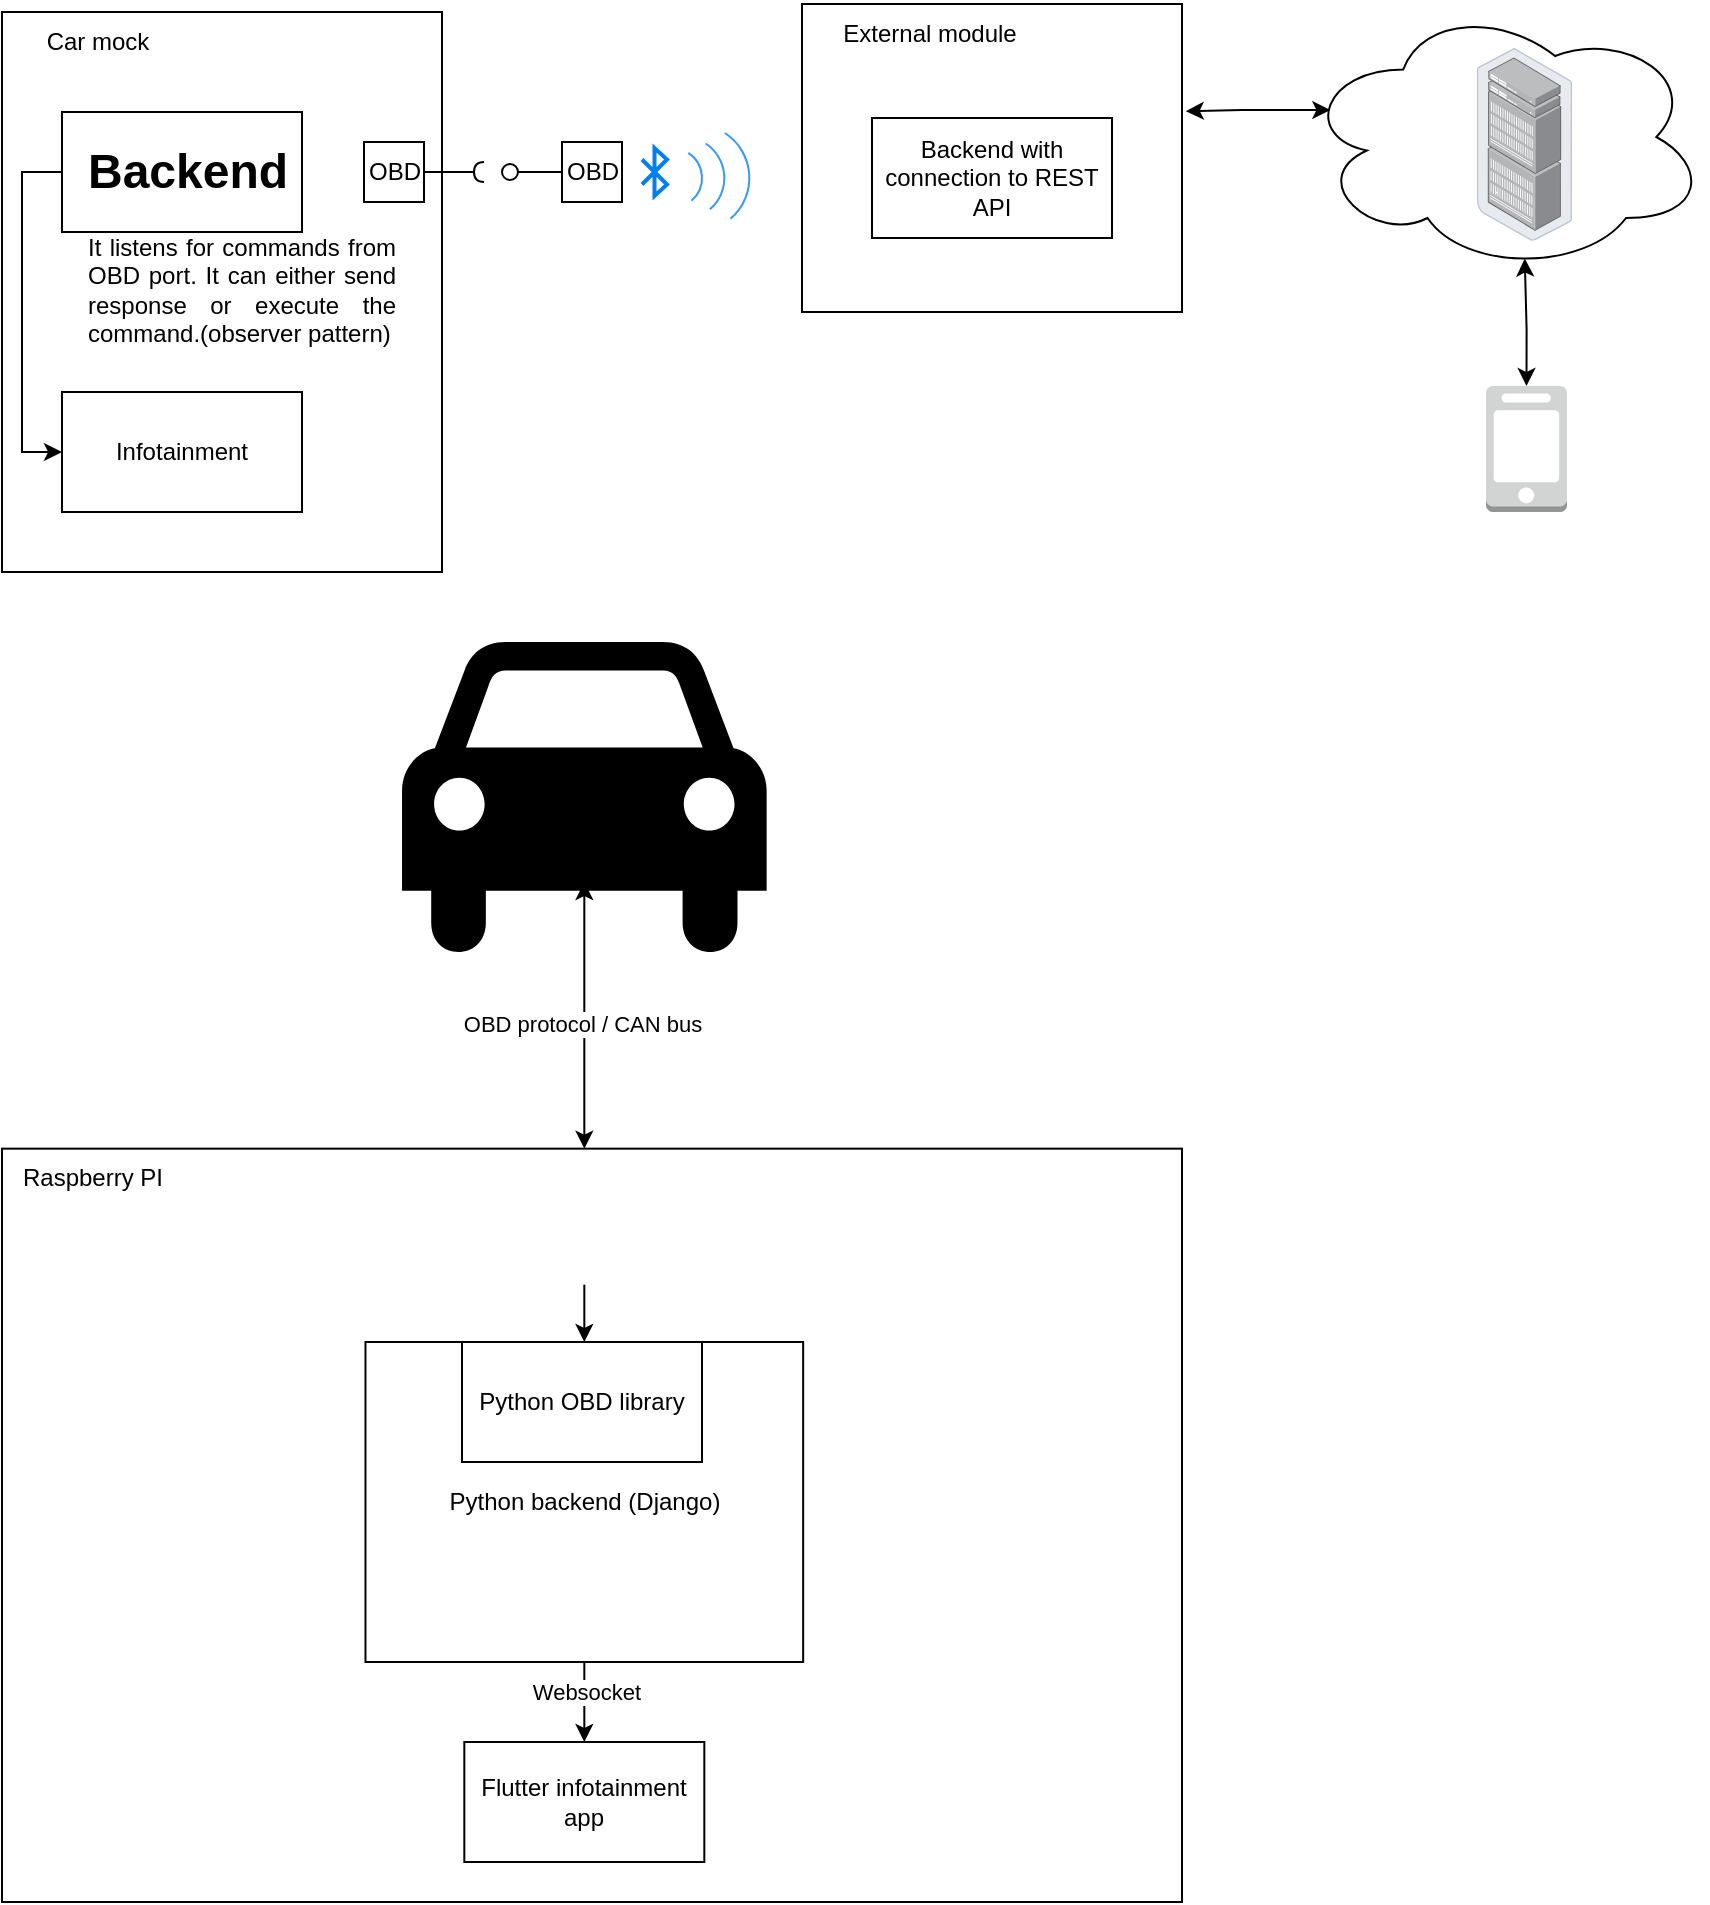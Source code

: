 <mxfile version="21.8.2" type="device">
  <diagram name="Page-1" id="FfOYeTEdOJJyps_bjXvP">
    <mxGraphModel dx="1301" dy="797" grid="1" gridSize="10" guides="1" tooltips="1" connect="1" arrows="1" fold="1" page="1" pageScale="1" pageWidth="850" pageHeight="1100" math="0" shadow="0">
      <root>
        <mxCell id="0" />
        <mxCell id="1" parent="0" />
        <mxCell id="tVhfGZEXtC0GMt8jrEwE-1" value="" style="rounded=0;whiteSpace=wrap;html=1;" vertex="1" parent="1">
          <mxGeometry y="5" width="220" height="280" as="geometry" />
        </mxCell>
        <mxCell id="tVhfGZEXtC0GMt8jrEwE-2" value="Car mock" style="text;html=1;strokeColor=none;fillColor=none;align=center;verticalAlign=middle;whiteSpace=wrap;rounded=0;" vertex="1" parent="1">
          <mxGeometry x="18" y="5" width="60" height="30" as="geometry" />
        </mxCell>
        <mxCell id="tVhfGZEXtC0GMt8jrEwE-3" value="" style="shape=image;html=1;verticalAlign=top;verticalLabelPosition=bottom;labelBackgroundColor=#ffffff;imageAspect=0;aspect=fixed;image=https://cdn1.iconfinder.com/data/icons/fruit-136/64/Fruit_iconfree_Filled_Outline_raspberry-healthy-organic-food-fruit_icon-128.png" vertex="1" parent="1">
          <mxGeometry y="11" width="18" height="18" as="geometry" />
        </mxCell>
        <mxCell id="tVhfGZEXtC0GMt8jrEwE-20" style="edgeStyle=orthogonalEdgeStyle;rounded=0;orthogonalLoop=1;jettySize=auto;html=1;exitX=0;exitY=0.5;exitDx=0;exitDy=0;entryX=0;entryY=0.5;entryDx=0;entryDy=0;" edge="1" parent="1" source="tVhfGZEXtC0GMt8jrEwE-4" target="tVhfGZEXtC0GMt8jrEwE-19">
          <mxGeometry relative="1" as="geometry" />
        </mxCell>
        <mxCell id="tVhfGZEXtC0GMt8jrEwE-4" value="" style="rounded=0;whiteSpace=wrap;html=1;" vertex="1" parent="1">
          <mxGeometry x="30" y="55" width="120" height="60" as="geometry" />
        </mxCell>
        <mxCell id="tVhfGZEXtC0GMt8jrEwE-5" value="&lt;h1&gt;Backend&lt;/h1&gt;&lt;p style=&quot;text-align: justify;&quot;&gt;It listens for commands from OBD port. It can either send response or execute the command.(observer pattern)&lt;/p&gt;" style="text;html=1;strokeColor=none;fillColor=none;spacing=5;spacingTop=-20;whiteSpace=wrap;overflow=hidden;rounded=0;" vertex="1" parent="1">
          <mxGeometry x="38" y="65" width="162" height="110" as="geometry" />
        </mxCell>
        <mxCell id="tVhfGZEXtC0GMt8jrEwE-6" value="OBD" style="html=1;rounded=0;" vertex="1" parent="1">
          <mxGeometry x="181" y="70" width="30" height="30" as="geometry" />
        </mxCell>
        <mxCell id="tVhfGZEXtC0GMt8jrEwE-7" value="" style="endArrow=none;html=1;rounded=0;align=center;verticalAlign=top;endFill=0;labelBackgroundColor=none;endSize=2;" edge="1" source="tVhfGZEXtC0GMt8jrEwE-6" target="tVhfGZEXtC0GMt8jrEwE-8" parent="1">
          <mxGeometry relative="1" as="geometry" />
        </mxCell>
        <mxCell id="tVhfGZEXtC0GMt8jrEwE-8" value="" style="shape=requiredInterface;html=1;fontSize=11;align=center;fillColor=none;points=[];aspect=fixed;resizable=0;verticalAlign=bottom;labelPosition=center;verticalLabelPosition=top;flipH=1;" vertex="1" parent="1">
          <mxGeometry x="236" y="80" width="5" height="10" as="geometry" />
        </mxCell>
        <mxCell id="tVhfGZEXtC0GMt8jrEwE-9" value="OBD" style="html=1;rounded=0;rotation=0;" vertex="1" parent="1">
          <mxGeometry x="280" y="70" width="30" height="30" as="geometry" />
        </mxCell>
        <mxCell id="tVhfGZEXtC0GMt8jrEwE-12" value="" style="endArrow=none;html=1;rounded=0;align=center;verticalAlign=top;endFill=0;labelBackgroundColor=none;endSize=2;" edge="1" parent="1" source="tVhfGZEXtC0GMt8jrEwE-9" target="tVhfGZEXtC0GMt8jrEwE-11">
          <mxGeometry relative="1" as="geometry">
            <mxPoint x="280" y="85" as="sourcePoint" />
            <mxPoint x="260" y="85" as="targetPoint" />
          </mxGeometry>
        </mxCell>
        <mxCell id="tVhfGZEXtC0GMt8jrEwE-11" value="" style="ellipse;html=1;fontSize=11;align=center;fillColor=none;points=[];aspect=fixed;resizable=0;verticalAlign=bottom;labelPosition=center;verticalLabelPosition=top;flipH=1;" vertex="1" parent="1">
          <mxGeometry x="250" y="81" width="8" height="8" as="geometry" />
        </mxCell>
        <mxCell id="tVhfGZEXtC0GMt8jrEwE-13" value="" style="html=1;verticalLabelPosition=bottom;align=center;labelBackgroundColor=#ffffff;verticalAlign=top;strokeWidth=2;strokeColor=#0080F0;shadow=0;dashed=0;shape=mxgraph.ios7.icons.bluetooth;pointerEvents=1" vertex="1" parent="1">
          <mxGeometry x="320" y="73" width="12.5" height="24" as="geometry" />
        </mxCell>
        <mxCell id="tVhfGZEXtC0GMt8jrEwE-14" value="" style="verticalLabelPosition=bottom;verticalAlign=top;html=1;shape=mxgraph.basic.arc;startAngle=0.3;endAngle=0.596;rotation=-75;fillColor=#dae8fc;strokeColor=#3399FF;" vertex="1" parent="1">
          <mxGeometry x="320" y="73" width="30" height="30" as="geometry" />
        </mxCell>
        <mxCell id="tVhfGZEXtC0GMt8jrEwE-15" value="" style="verticalLabelPosition=bottom;verticalAlign=top;html=1;shape=mxgraph.basic.arc;startAngle=0.3;endAngle=0.596;rotation=-75;fillColor=#dae8fc;strokeColor=#3399FF;" vertex="1" parent="1">
          <mxGeometry x="320" y="67.42" width="41.16" height="41.16" as="geometry" />
        </mxCell>
        <mxCell id="tVhfGZEXtC0GMt8jrEwE-16" value="" style="verticalLabelPosition=bottom;verticalAlign=top;html=1;shape=mxgraph.basic.arc;startAngle=0.3;endAngle=0.596;rotation=-75;fillColor=#dae8fc;strokeColor=#3399FF;" vertex="1" parent="1">
          <mxGeometry x="320" y="61.17" width="53.66" height="53.66" as="geometry" />
        </mxCell>
        <mxCell id="tVhfGZEXtC0GMt8jrEwE-17" value="" style="verticalLabelPosition=bottom;verticalAlign=top;html=1;shape=mxgraph.basic.rect;fillColor2=none;strokeWidth=1;size=20;indent=5;" vertex="1" parent="1">
          <mxGeometry x="400" y="1" width="190" height="154" as="geometry" />
        </mxCell>
        <mxCell id="tVhfGZEXtC0GMt8jrEwE-19" value="Infotainment" style="rounded=0;whiteSpace=wrap;html=1;" vertex="1" parent="1">
          <mxGeometry x="30" y="195" width="120" height="60" as="geometry" />
        </mxCell>
        <mxCell id="tVhfGZEXtC0GMt8jrEwE-21" value="" style="shape=image;html=1;verticalAlign=top;verticalLabelPosition=bottom;labelBackgroundColor=#ffffff;imageAspect=0;aspect=fixed;image=https://cdn1.iconfinder.com/data/icons/fruit-136/64/Fruit_iconfree_Filled_Outline_raspberry-healthy-organic-food-fruit_icon-128.png" vertex="1" parent="1">
          <mxGeometry x="400" y="5" width="18" height="18" as="geometry" />
        </mxCell>
        <mxCell id="tVhfGZEXtC0GMt8jrEwE-22" value="External module" style="text;html=1;strokeColor=none;fillColor=none;align=center;verticalAlign=middle;whiteSpace=wrap;rounded=0;" vertex="1" parent="1">
          <mxGeometry x="418" y="1" width="92" height="30" as="geometry" />
        </mxCell>
        <mxCell id="tVhfGZEXtC0GMt8jrEwE-23" value="Backend with connection to REST API" style="rounded=0;whiteSpace=wrap;html=1;" vertex="1" parent="1">
          <mxGeometry x="435" y="58" width="120" height="60" as="geometry" />
        </mxCell>
        <mxCell id="tVhfGZEXtC0GMt8jrEwE-24" value="" style="ellipse;shape=cloud;whiteSpace=wrap;html=1;" vertex="1" parent="1">
          <mxGeometry x="650" width="202.5" height="135" as="geometry" />
        </mxCell>
        <mxCell id="tVhfGZEXtC0GMt8jrEwE-25" value="" style="image;points=[];aspect=fixed;html=1;align=center;shadow=0;dashed=0;image=img/lib/allied_telesis/storage/Datacenter_Server_Rack_EoR.svg;" vertex="1" parent="1">
          <mxGeometry x="737.4" y="23" width="47.7" height="96.4" as="geometry" />
        </mxCell>
        <mxCell id="tVhfGZEXtC0GMt8jrEwE-26" value="" style="outlineConnect=0;dashed=0;verticalLabelPosition=bottom;verticalAlign=top;align=center;html=1;shape=mxgraph.aws3.mobile_client;fillColor=#D2D3D3;gradientColor=none;" vertex="1" parent="1">
          <mxGeometry x="742" y="192" width="40.5" height="63" as="geometry" />
        </mxCell>
        <mxCell id="tVhfGZEXtC0GMt8jrEwE-27" style="edgeStyle=orthogonalEdgeStyle;rounded=0;orthogonalLoop=1;jettySize=auto;html=1;exitX=0.07;exitY=0.4;exitDx=0;exitDy=0;exitPerimeter=0;entryX=1.01;entryY=0.348;entryDx=0;entryDy=0;entryPerimeter=0;startArrow=classic;startFill=1;" edge="1" parent="1" source="tVhfGZEXtC0GMt8jrEwE-24" target="tVhfGZEXtC0GMt8jrEwE-17">
          <mxGeometry relative="1" as="geometry" />
        </mxCell>
        <mxCell id="tVhfGZEXtC0GMt8jrEwE-28" style="edgeStyle=orthogonalEdgeStyle;rounded=0;orthogonalLoop=1;jettySize=auto;html=1;exitX=0.5;exitY=0;exitDx=0;exitDy=0;exitPerimeter=0;entryX=0.55;entryY=0.95;entryDx=0;entryDy=0;entryPerimeter=0;startArrow=classic;startFill=1;" edge="1" parent="1" source="tVhfGZEXtC0GMt8jrEwE-26" target="tVhfGZEXtC0GMt8jrEwE-24">
          <mxGeometry relative="1" as="geometry" />
        </mxCell>
        <mxCell id="tVhfGZEXtC0GMt8jrEwE-29" value="" style="rounded=0;whiteSpace=wrap;html=1;" vertex="1" parent="1">
          <mxGeometry y="573.33" width="590" height="376.67" as="geometry" />
        </mxCell>
        <mxCell id="tVhfGZEXtC0GMt8jrEwE-30" value="" style="shape=mxgraph.signs.transportation.car_4;html=1;pointerEvents=1;fillColor=#000000;strokeColor=none;verticalLabelPosition=bottom;verticalAlign=top;align=center;" vertex="1" parent="1">
          <mxGeometry x="200" y="320" width="182.33" height="160" as="geometry" />
        </mxCell>
        <mxCell id="tVhfGZEXtC0GMt8jrEwE-31" style="edgeStyle=orthogonalEdgeStyle;rounded=0;orthogonalLoop=1;jettySize=auto;html=1;exitX=0.5;exitY=1;exitDx=0;exitDy=0;entryX=0.5;entryY=0;entryDx=0;entryDy=0;" edge="1" parent="1" source="tVhfGZEXtC0GMt8jrEwE-32" target="tVhfGZEXtC0GMt8jrEwE-38">
          <mxGeometry relative="1" as="geometry" />
        </mxCell>
        <mxCell id="tVhfGZEXtC0GMt8jrEwE-32" value="" style="shape=image;html=1;verticalAlign=top;verticalLabelPosition=bottom;labelBackgroundColor=#ffffff;imageAspect=0;aspect=fixed;image=https://cdn1.iconfinder.com/data/icons/fruit-136/64/Fruit_iconfree_Filled_Outline_raspberry-healthy-organic-food-fruit_icon-128.png" vertex="1" parent="1">
          <mxGeometry x="257.16" y="573.33" width="68" height="68" as="geometry" />
        </mxCell>
        <mxCell id="tVhfGZEXtC0GMt8jrEwE-33" value="" style="endArrow=classic;startArrow=classic;html=1;rounded=0;exitX=0.5;exitY=0;exitDx=0;exitDy=0;entryX=0.5;entryY=1;entryDx=0;entryDy=0;entryPerimeter=0;" edge="1" parent="1" source="tVhfGZEXtC0GMt8jrEwE-32">
          <mxGeometry width="50" height="50" relative="1" as="geometry">
            <mxPoint x="420" y="560" as="sourcePoint" />
            <mxPoint x="291.17" y="440" as="targetPoint" />
          </mxGeometry>
        </mxCell>
        <mxCell id="tVhfGZEXtC0GMt8jrEwE-34" value="OBD protocol / CAN bus" style="edgeLabel;html=1;align=center;verticalAlign=middle;resizable=0;points=[];" vertex="1" connectable="0" parent="tVhfGZEXtC0GMt8jrEwE-33">
          <mxGeometry x="-0.052" y="1" relative="1" as="geometry">
            <mxPoint as="offset" />
          </mxGeometry>
        </mxCell>
        <mxCell id="tVhfGZEXtC0GMt8jrEwE-35" value="Raspberry PI" style="text;html=1;align=center;verticalAlign=middle;resizable=0;points=[];autosize=1;strokeColor=none;fillColor=none;" vertex="1" parent="1">
          <mxGeometry y="573.33" width="90" height="30" as="geometry" />
        </mxCell>
        <mxCell id="tVhfGZEXtC0GMt8jrEwE-36" style="edgeStyle=orthogonalEdgeStyle;rounded=0;orthogonalLoop=1;jettySize=auto;html=1;exitX=0.5;exitY=1;exitDx=0;exitDy=0;entryX=0.5;entryY=0;entryDx=0;entryDy=0;" edge="1" parent="1" source="tVhfGZEXtC0GMt8jrEwE-38" target="tVhfGZEXtC0GMt8jrEwE-39">
          <mxGeometry relative="1" as="geometry" />
        </mxCell>
        <mxCell id="tVhfGZEXtC0GMt8jrEwE-37" value="Websocket" style="edgeLabel;html=1;align=center;verticalAlign=middle;resizable=0;points=[];" vertex="1" connectable="0" parent="tVhfGZEXtC0GMt8jrEwE-36">
          <mxGeometry x="-0.238" y="1" relative="1" as="geometry">
            <mxPoint as="offset" />
          </mxGeometry>
        </mxCell>
        <mxCell id="tVhfGZEXtC0GMt8jrEwE-38" value="Python backend (Django)" style="rounded=0;whiteSpace=wrap;html=1;" vertex="1" parent="1">
          <mxGeometry x="181.74" y="670" width="218.84" height="160" as="geometry" />
        </mxCell>
        <mxCell id="tVhfGZEXtC0GMt8jrEwE-39" value="Flutter infotainment app" style="rounded=0;whiteSpace=wrap;html=1;" vertex="1" parent="1">
          <mxGeometry x="231.16" y="870" width="120" height="60" as="geometry" />
        </mxCell>
        <mxCell id="tVhfGZEXtC0GMt8jrEwE-40" value="Python OBD library" style="rounded=0;whiteSpace=wrap;html=1;" vertex="1" parent="1">
          <mxGeometry x="230" y="670" width="120" height="60" as="geometry" />
        </mxCell>
      </root>
    </mxGraphModel>
  </diagram>
</mxfile>
